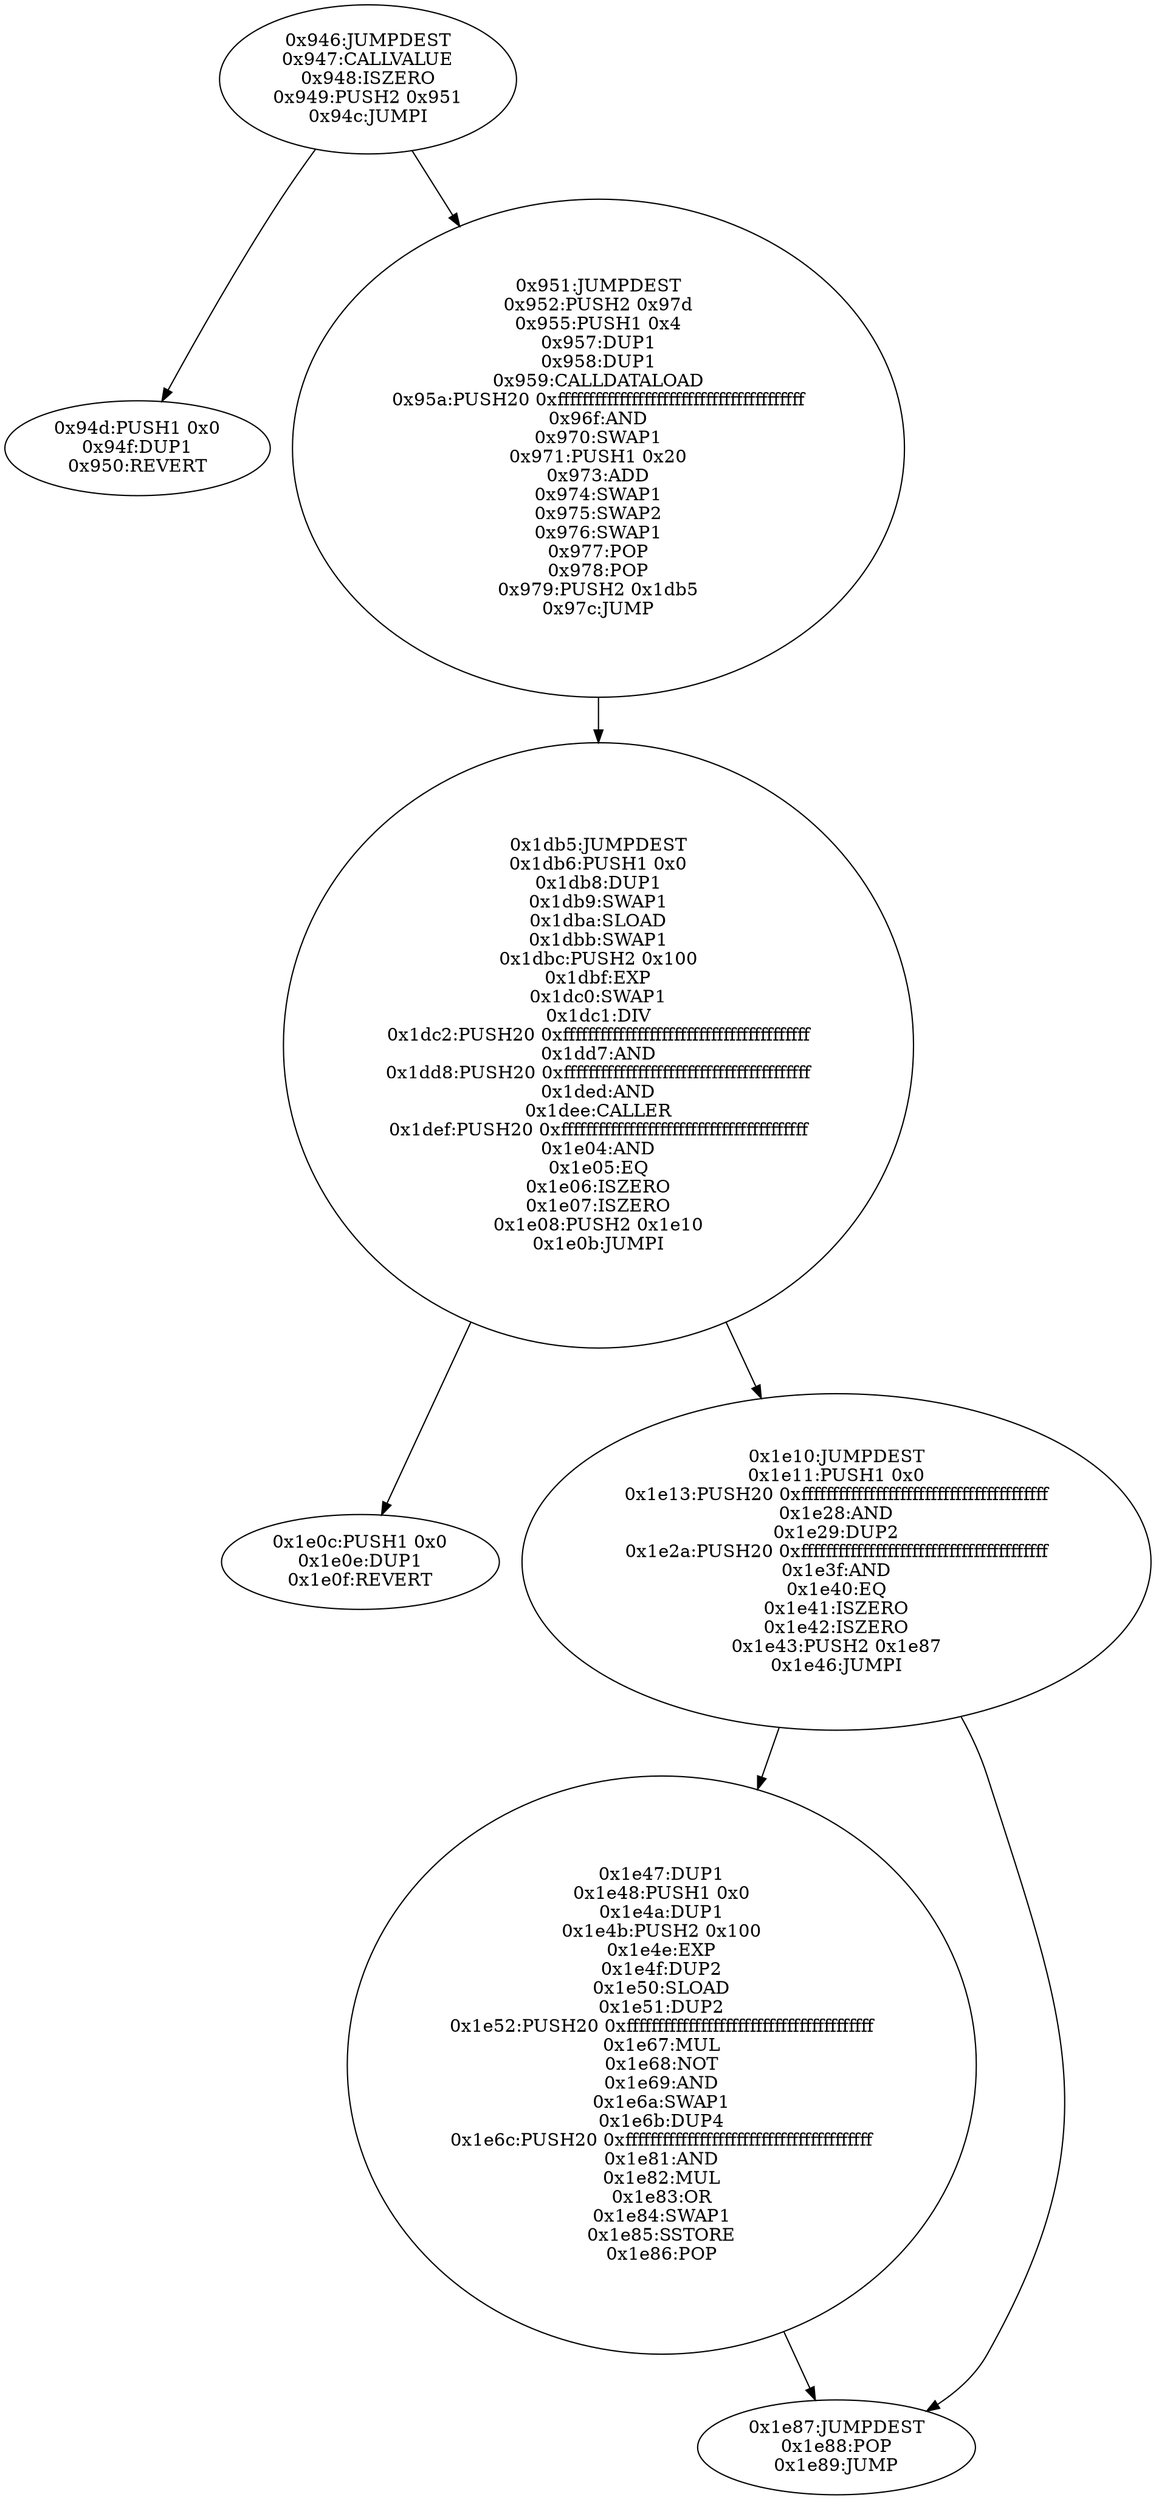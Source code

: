 digraph{
2374[label="0x946:JUMPDEST
0x947:CALLVALUE
0x948:ISZERO
0x949:PUSH2 0x951
0x94c:JUMPI"]
2374 -> 2381
2374 -> 2385
2381[label="0x94d:PUSH1 0x0
0x94f:DUP1
0x950:REVERT"]
2385[label="0x951:JUMPDEST
0x952:PUSH2 0x97d
0x955:PUSH1 0x4
0x957:DUP1
0x958:DUP1
0x959:CALLDATALOAD
0x95a:PUSH20 0xffffffffffffffffffffffffffffffffffffffff
0x96f:AND
0x970:SWAP1
0x971:PUSH1 0x20
0x973:ADD
0x974:SWAP1
0x975:SWAP2
0x976:SWAP1
0x977:POP
0x978:POP
0x979:PUSH2 0x1db5
0x97c:JUMP"]
2385 -> 7605
7605[label="0x1db5:JUMPDEST
0x1db6:PUSH1 0x0
0x1db8:DUP1
0x1db9:SWAP1
0x1dba:SLOAD
0x1dbb:SWAP1
0x1dbc:PUSH2 0x100
0x1dbf:EXP
0x1dc0:SWAP1
0x1dc1:DIV
0x1dc2:PUSH20 0xffffffffffffffffffffffffffffffffffffffff
0x1dd7:AND
0x1dd8:PUSH20 0xffffffffffffffffffffffffffffffffffffffff
0x1ded:AND
0x1dee:CALLER
0x1def:PUSH20 0xffffffffffffffffffffffffffffffffffffffff
0x1e04:AND
0x1e05:EQ
0x1e06:ISZERO
0x1e07:ISZERO
0x1e08:PUSH2 0x1e10
0x1e0b:JUMPI"]
7605 -> 7692
7605 -> 7696
7692[label="0x1e0c:PUSH1 0x0
0x1e0e:DUP1
0x1e0f:REVERT"]
7696[label="0x1e10:JUMPDEST
0x1e11:PUSH1 0x0
0x1e13:PUSH20 0xffffffffffffffffffffffffffffffffffffffff
0x1e28:AND
0x1e29:DUP2
0x1e2a:PUSH20 0xffffffffffffffffffffffffffffffffffffffff
0x1e3f:AND
0x1e40:EQ
0x1e41:ISZERO
0x1e42:ISZERO
0x1e43:PUSH2 0x1e87
0x1e46:JUMPI"]
7696 -> 7751
7696 -> 7815
7751[label="0x1e47:DUP1
0x1e48:PUSH1 0x0
0x1e4a:DUP1
0x1e4b:PUSH2 0x100
0x1e4e:EXP
0x1e4f:DUP2
0x1e50:SLOAD
0x1e51:DUP2
0x1e52:PUSH20 0xffffffffffffffffffffffffffffffffffffffff
0x1e67:MUL
0x1e68:NOT
0x1e69:AND
0x1e6a:SWAP1
0x1e6b:DUP4
0x1e6c:PUSH20 0xffffffffffffffffffffffffffffffffffffffff
0x1e81:AND
0x1e82:MUL
0x1e83:OR
0x1e84:SWAP1
0x1e85:SSTORE
0x1e86:POP"]
7751 -> 7815
7815[label="0x1e87:JUMPDEST
0x1e88:POP
0x1e89:JUMP"]

}